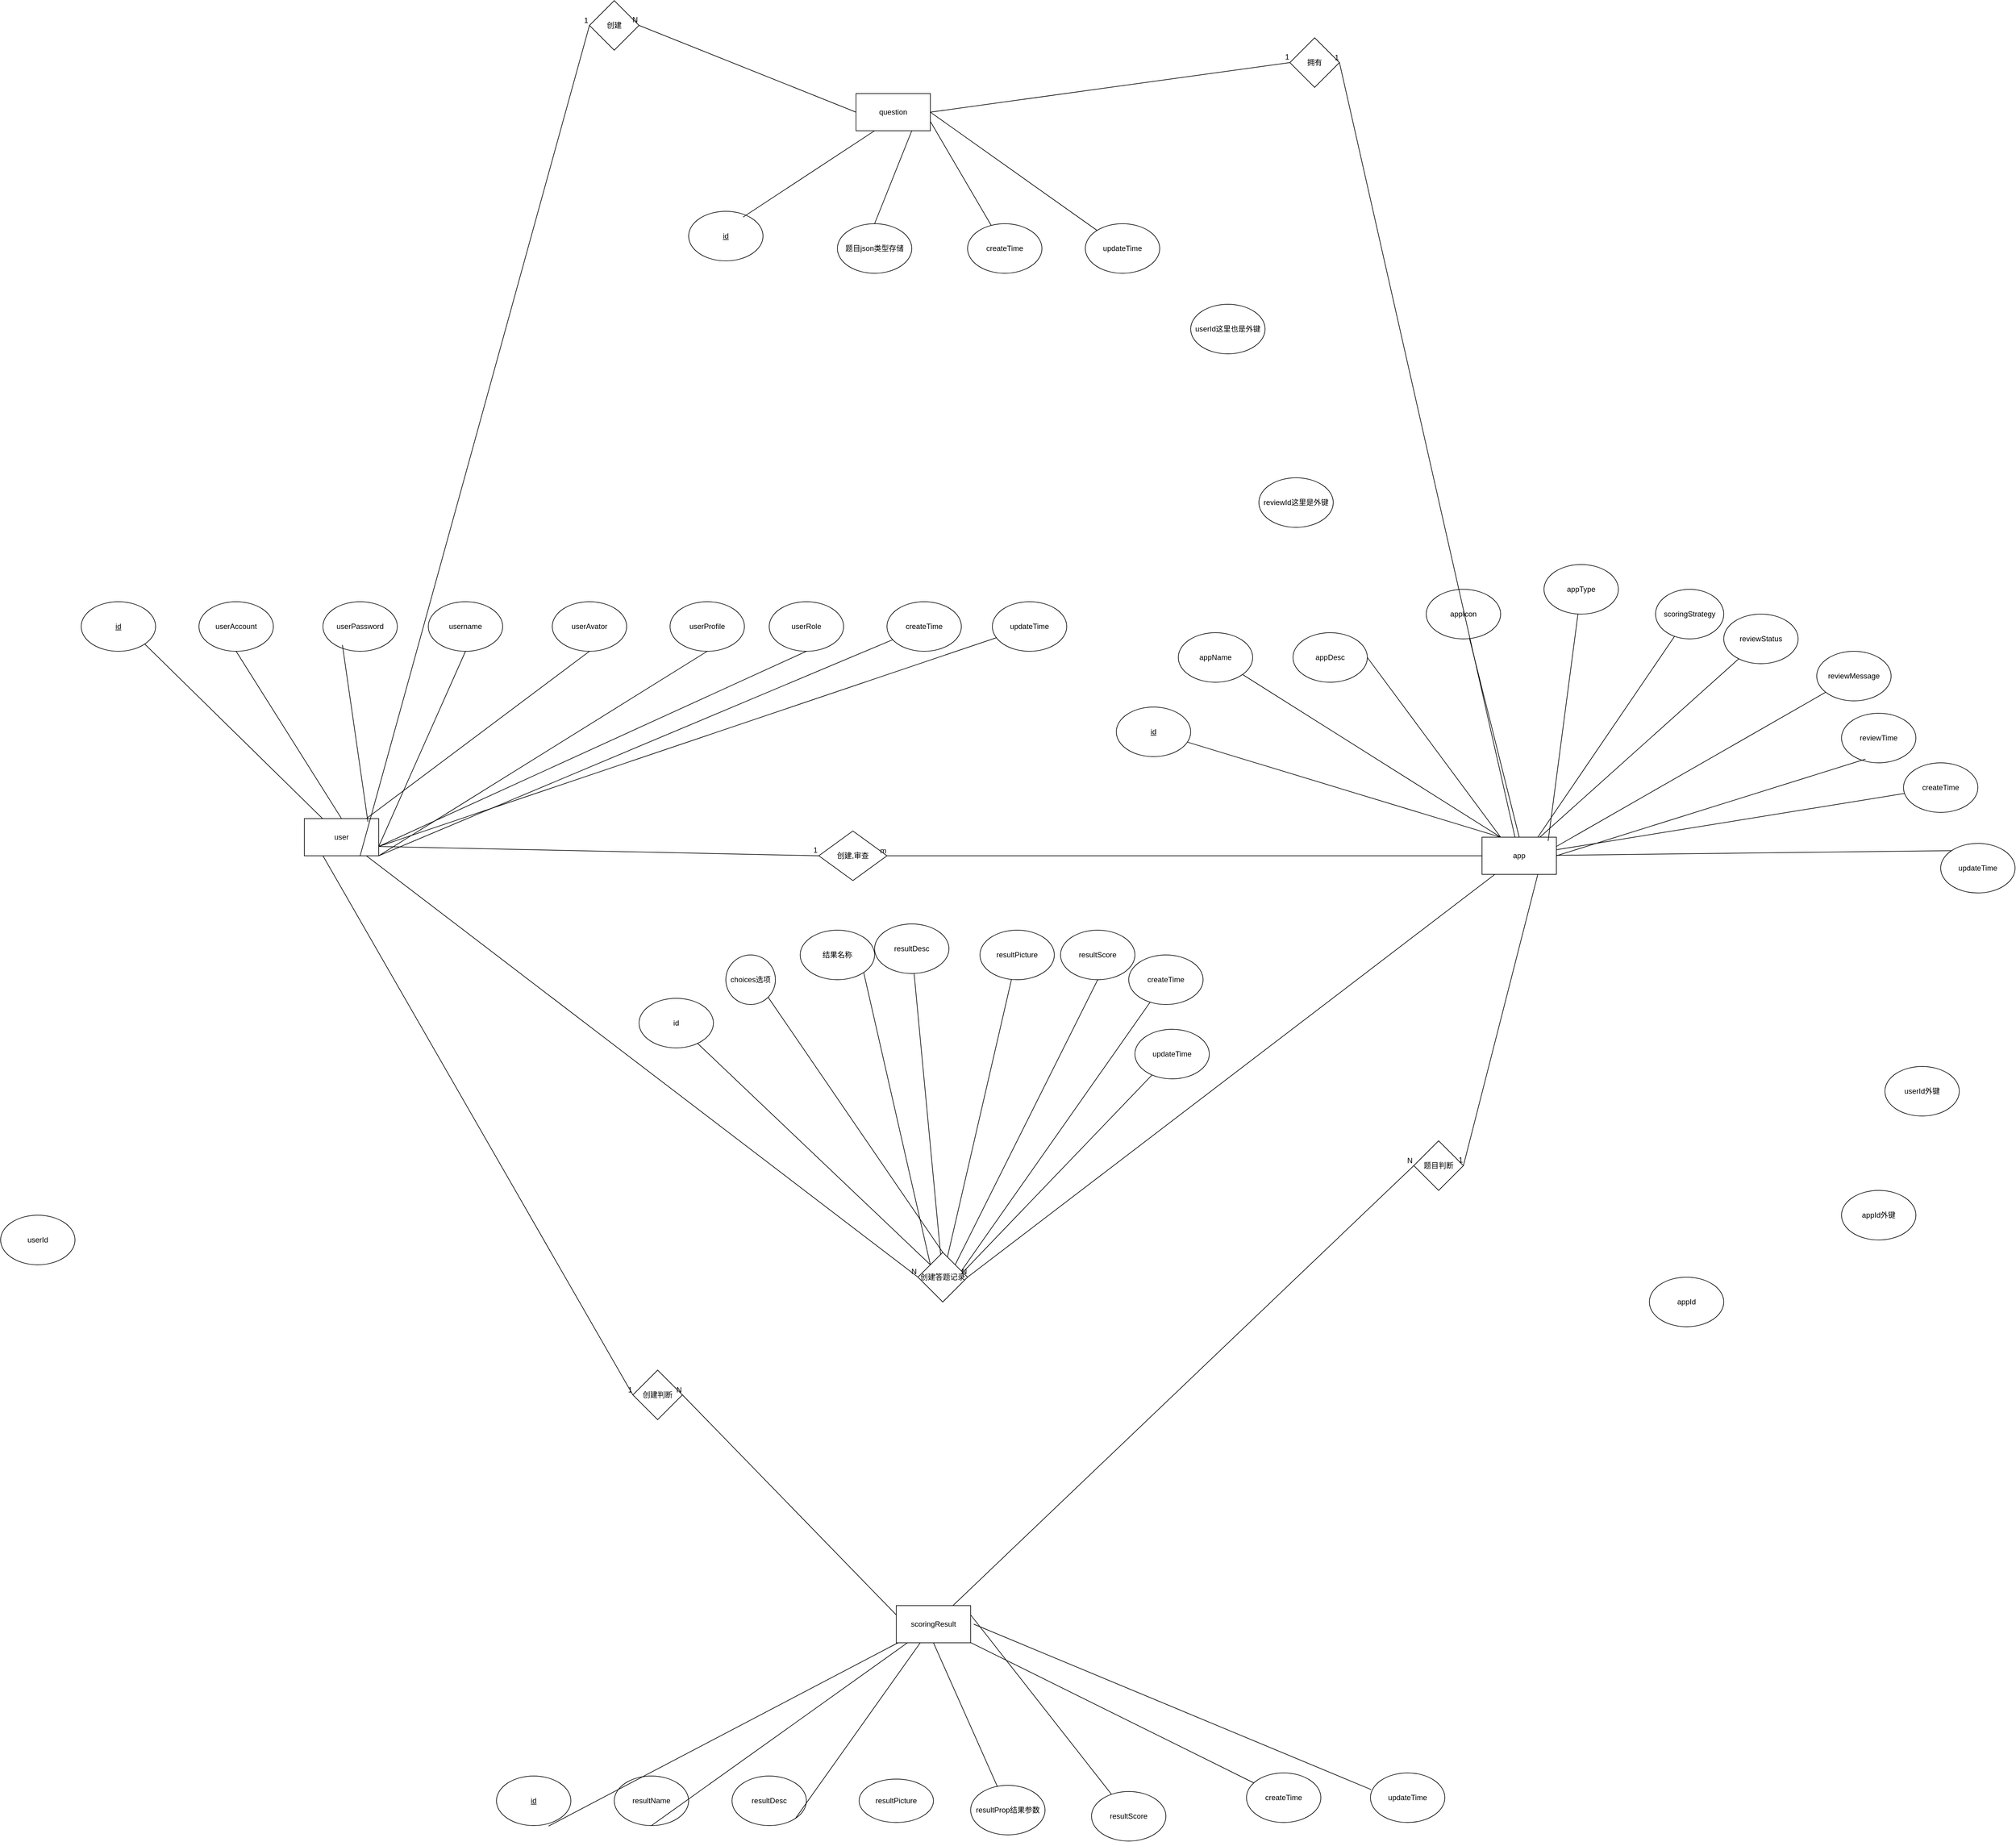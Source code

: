 <mxfile version="25.0.3">
  <diagram id="R2lEEEUBdFMjLlhIrx00" name="Page-1">
    <mxGraphModel dx="1892" dy="1322" grid="1" gridSize="10" guides="1" tooltips="1" connect="1" arrows="1" fold="1" page="1" pageScale="1" pageWidth="850" pageHeight="1100" math="0" shadow="0" extFonts="Permanent Marker^https://fonts.googleapis.com/css?family=Permanent+Marker">
      <root>
        <mxCell id="0" />
        <mxCell id="1" parent="0" />
        <mxCell id="K6a7c0_sba37CNrSZ4sq-1" value="app" style="rounded=0;whiteSpace=wrap;html=1;" vertex="1" parent="1">
          <mxGeometry x="2540" y="1420" width="120" height="60" as="geometry" />
        </mxCell>
        <mxCell id="K6a7c0_sba37CNrSZ4sq-2" value="id" style="ellipse;whiteSpace=wrap;html=1;fontStyle=4" vertex="1" parent="1">
          <mxGeometry x="1950" y="1210" width="120" height="80" as="geometry" />
        </mxCell>
        <mxCell id="K6a7c0_sba37CNrSZ4sq-3" value="appName" style="ellipse;whiteSpace=wrap;html=1;" vertex="1" parent="1">
          <mxGeometry x="2050" y="1090" width="120" height="80" as="geometry" />
        </mxCell>
        <mxCell id="K6a7c0_sba37CNrSZ4sq-4" value="appDesc" style="ellipse;whiteSpace=wrap;html=1;" vertex="1" parent="1">
          <mxGeometry x="2235" y="1090" width="120" height="80" as="geometry" />
        </mxCell>
        <mxCell id="K6a7c0_sba37CNrSZ4sq-5" value="appIcon" style="ellipse;whiteSpace=wrap;html=1;" vertex="1" parent="1">
          <mxGeometry x="2450" y="1020" width="120" height="80" as="geometry" />
        </mxCell>
        <mxCell id="K6a7c0_sba37CNrSZ4sq-7" value="appType" style="ellipse;whiteSpace=wrap;html=1;" vertex="1" parent="1">
          <mxGeometry x="2640" y="980" width="120" height="80" as="geometry" />
        </mxCell>
        <mxCell id="K6a7c0_sba37CNrSZ4sq-8" value="scoringStrategy" style="ellipse;whiteSpace=wrap;html=1;" vertex="1" parent="1">
          <mxGeometry x="2820" y="1020" width="110" height="80" as="geometry" />
        </mxCell>
        <mxCell id="K6a7c0_sba37CNrSZ4sq-9" value="reviewStatus" style="ellipse;whiteSpace=wrap;html=1;" vertex="1" parent="1">
          <mxGeometry x="2930" y="1060" width="120" height="80" as="geometry" />
        </mxCell>
        <mxCell id="K6a7c0_sba37CNrSZ4sq-10" value="reviewMessage" style="ellipse;whiteSpace=wrap;html=1;" vertex="1" parent="1">
          <mxGeometry x="3080" y="1120" width="120" height="80" as="geometry" />
        </mxCell>
        <mxCell id="K6a7c0_sba37CNrSZ4sq-13" value="reviewId这里是外键" style="ellipse;whiteSpace=wrap;html=1;" vertex="1" parent="1">
          <mxGeometry x="2180" y="840" width="120" height="80" as="geometry" />
        </mxCell>
        <mxCell id="K6a7c0_sba37CNrSZ4sq-14" value="reviewTime" style="ellipse;whiteSpace=wrap;html=1;" vertex="1" parent="1">
          <mxGeometry x="3120" y="1220" width="120" height="80" as="geometry" />
        </mxCell>
        <mxCell id="K6a7c0_sba37CNrSZ4sq-15" value="userId这里也是外键" style="ellipse;whiteSpace=wrap;html=1;" vertex="1" parent="1">
          <mxGeometry x="2070" y="560" width="120" height="80" as="geometry" />
        </mxCell>
        <mxCell id="K6a7c0_sba37CNrSZ4sq-16" value="createTime" style="ellipse;whiteSpace=wrap;html=1;" vertex="1" parent="1">
          <mxGeometry x="3220" y="1300" width="120" height="80" as="geometry" />
        </mxCell>
        <mxCell id="K6a7c0_sba37CNrSZ4sq-17" value="updateTime" style="ellipse;whiteSpace=wrap;html=1;" vertex="1" parent="1">
          <mxGeometry x="3280" y="1430" width="120" height="80" as="geometry" />
        </mxCell>
        <mxCell id="K6a7c0_sba37CNrSZ4sq-20" value="" style="endArrow=none;html=1;rounded=0;entryX=0.25;entryY=0;entryDx=0;entryDy=0;" edge="1" parent="1" source="K6a7c0_sba37CNrSZ4sq-2" target="K6a7c0_sba37CNrSZ4sq-1">
          <mxGeometry width="50" height="50" relative="1" as="geometry">
            <mxPoint x="2390" y="1120" as="sourcePoint" />
            <mxPoint x="2440" y="1070" as="targetPoint" />
          </mxGeometry>
        </mxCell>
        <mxCell id="K6a7c0_sba37CNrSZ4sq-22" value="" style="endArrow=none;html=1;rounded=0;entryX=0.25;entryY=0;entryDx=0;entryDy=0;" edge="1" parent="1" source="K6a7c0_sba37CNrSZ4sq-3" target="K6a7c0_sba37CNrSZ4sq-1">
          <mxGeometry width="50" height="50" relative="1" as="geometry">
            <mxPoint x="2390" y="1120" as="sourcePoint" />
            <mxPoint x="2440" y="1070" as="targetPoint" />
          </mxGeometry>
        </mxCell>
        <mxCell id="K6a7c0_sba37CNrSZ4sq-24" value="" style="endArrow=none;html=1;rounded=0;exitX=1;exitY=0.5;exitDx=0;exitDy=0;entryX=0.25;entryY=0;entryDx=0;entryDy=0;" edge="1" parent="1" source="K6a7c0_sba37CNrSZ4sq-4" target="K6a7c0_sba37CNrSZ4sq-1">
          <mxGeometry width="50" height="50" relative="1" as="geometry">
            <mxPoint x="2390" y="1120" as="sourcePoint" />
            <mxPoint x="2560" y="1380" as="targetPoint" />
          </mxGeometry>
        </mxCell>
        <mxCell id="K6a7c0_sba37CNrSZ4sq-25" value="" style="endArrow=none;html=1;rounded=0;entryX=0.5;entryY=0;entryDx=0;entryDy=0;" edge="1" parent="1" source="K6a7c0_sba37CNrSZ4sq-5" target="K6a7c0_sba37CNrSZ4sq-1">
          <mxGeometry width="50" height="50" relative="1" as="geometry">
            <mxPoint x="3260" y="1390" as="sourcePoint" />
            <mxPoint x="3310" y="1340" as="targetPoint" />
          </mxGeometry>
        </mxCell>
        <mxCell id="K6a7c0_sba37CNrSZ4sq-26" value="" style="endArrow=none;html=1;rounded=0;entryX=0.889;entryY=0.1;entryDx=0;entryDy=0;entryPerimeter=0;" edge="1" parent="1" source="K6a7c0_sba37CNrSZ4sq-7" target="K6a7c0_sba37CNrSZ4sq-1">
          <mxGeometry width="50" height="50" relative="1" as="geometry">
            <mxPoint x="3260" y="1390" as="sourcePoint" />
            <mxPoint x="3310" y="1340" as="targetPoint" />
          </mxGeometry>
        </mxCell>
        <mxCell id="K6a7c0_sba37CNrSZ4sq-27" value="" style="endArrow=none;html=1;rounded=0;entryX=0.75;entryY=0;entryDx=0;entryDy=0;" edge="1" parent="1" source="K6a7c0_sba37CNrSZ4sq-8" target="K6a7c0_sba37CNrSZ4sq-1">
          <mxGeometry width="50" height="50" relative="1" as="geometry">
            <mxPoint x="3260" y="1390" as="sourcePoint" />
            <mxPoint x="3310" y="1340" as="targetPoint" />
          </mxGeometry>
        </mxCell>
        <mxCell id="K6a7c0_sba37CNrSZ4sq-28" value="" style="endArrow=none;html=1;rounded=0;" edge="1" parent="1" source="K6a7c0_sba37CNrSZ4sq-9" target="K6a7c0_sba37CNrSZ4sq-1">
          <mxGeometry width="50" height="50" relative="1" as="geometry">
            <mxPoint x="3260" y="1390" as="sourcePoint" />
            <mxPoint x="3310" y="1340" as="targetPoint" />
          </mxGeometry>
        </mxCell>
        <mxCell id="K6a7c0_sba37CNrSZ4sq-29" value="" style="endArrow=none;html=1;rounded=0;entryX=1;entryY=0.25;entryDx=0;entryDy=0;" edge="1" parent="1" source="K6a7c0_sba37CNrSZ4sq-10" target="K6a7c0_sba37CNrSZ4sq-1">
          <mxGeometry width="50" height="50" relative="1" as="geometry">
            <mxPoint x="3260" y="1390" as="sourcePoint" />
            <mxPoint x="3310" y="1340" as="targetPoint" />
          </mxGeometry>
        </mxCell>
        <mxCell id="K6a7c0_sba37CNrSZ4sq-30" value="" style="endArrow=none;html=1;rounded=0;exitX=0.322;exitY=0.925;exitDx=0;exitDy=0;exitPerimeter=0;entryX=1;entryY=0.5;entryDx=0;entryDy=0;" edge="1" parent="1" source="K6a7c0_sba37CNrSZ4sq-14" target="K6a7c0_sba37CNrSZ4sq-1">
          <mxGeometry width="50" height="50" relative="1" as="geometry">
            <mxPoint x="3260" y="1390" as="sourcePoint" />
            <mxPoint x="3310" y="1340" as="targetPoint" />
          </mxGeometry>
        </mxCell>
        <mxCell id="K6a7c0_sba37CNrSZ4sq-31" value="" style="endArrow=none;html=1;rounded=0;" edge="1" parent="1" source="K6a7c0_sba37CNrSZ4sq-16" target="K6a7c0_sba37CNrSZ4sq-1">
          <mxGeometry width="50" height="50" relative="1" as="geometry">
            <mxPoint x="3260" y="1390" as="sourcePoint" />
            <mxPoint x="3310" y="1340" as="targetPoint" />
          </mxGeometry>
        </mxCell>
        <mxCell id="K6a7c0_sba37CNrSZ4sq-32" value="" style="endArrow=none;html=1;rounded=0;exitX=0;exitY=0;exitDx=0;exitDy=0;" edge="1" parent="1" source="K6a7c0_sba37CNrSZ4sq-17" target="K6a7c0_sba37CNrSZ4sq-1">
          <mxGeometry width="50" height="50" relative="1" as="geometry">
            <mxPoint x="3260" y="1390" as="sourcePoint" />
            <mxPoint x="3310" y="1340" as="targetPoint" />
          </mxGeometry>
        </mxCell>
        <mxCell id="K6a7c0_sba37CNrSZ4sq-33" value="user" style="rounded=0;whiteSpace=wrap;html=1;" vertex="1" parent="1">
          <mxGeometry x="640" y="1390" width="120" height="60" as="geometry" />
        </mxCell>
        <mxCell id="K6a7c0_sba37CNrSZ4sq-34" value="id" style="ellipse;whiteSpace=wrap;html=1;fontStyle=4" vertex="1" parent="1">
          <mxGeometry x="280" y="1040" width="120" height="80" as="geometry" />
        </mxCell>
        <mxCell id="K6a7c0_sba37CNrSZ4sq-35" value="userAccount" style="ellipse;whiteSpace=wrap;html=1;" vertex="1" parent="1">
          <mxGeometry x="470" y="1040" width="120" height="80" as="geometry" />
        </mxCell>
        <mxCell id="K6a7c0_sba37CNrSZ4sq-36" value="userPassword" style="ellipse;whiteSpace=wrap;html=1;" vertex="1" parent="1">
          <mxGeometry x="670" y="1040" width="120" height="80" as="geometry" />
        </mxCell>
        <mxCell id="K6a7c0_sba37CNrSZ4sq-37" value="username" style="ellipse;whiteSpace=wrap;html=1;" vertex="1" parent="1">
          <mxGeometry x="840" y="1040" width="120" height="80" as="geometry" />
        </mxCell>
        <mxCell id="K6a7c0_sba37CNrSZ4sq-40" value="userAvator" style="ellipse;whiteSpace=wrap;html=1;" vertex="1" parent="1">
          <mxGeometry x="1040" y="1040" width="120" height="80" as="geometry" />
        </mxCell>
        <mxCell id="K6a7c0_sba37CNrSZ4sq-41" value="userProfile" style="ellipse;whiteSpace=wrap;html=1;" vertex="1" parent="1">
          <mxGeometry x="1230" y="1040" width="120" height="80" as="geometry" />
        </mxCell>
        <mxCell id="K6a7c0_sba37CNrSZ4sq-42" value="userRole" style="ellipse;whiteSpace=wrap;html=1;" vertex="1" parent="1">
          <mxGeometry x="1390" y="1040" width="120" height="80" as="geometry" />
        </mxCell>
        <mxCell id="K6a7c0_sba37CNrSZ4sq-43" value="createTime" style="ellipse;whiteSpace=wrap;html=1;" vertex="1" parent="1">
          <mxGeometry x="1580" y="1040" width="120" height="80" as="geometry" />
        </mxCell>
        <mxCell id="K6a7c0_sba37CNrSZ4sq-44" value="updateTime" style="ellipse;whiteSpace=wrap;html=1;" vertex="1" parent="1">
          <mxGeometry x="1750" y="1040" width="120" height="80" as="geometry" />
        </mxCell>
        <mxCell id="K6a7c0_sba37CNrSZ4sq-45" value="" style="endArrow=none;html=1;rounded=0;exitX=1;exitY=1;exitDx=0;exitDy=0;" edge="1" parent="1" source="K6a7c0_sba37CNrSZ4sq-34" target="K6a7c0_sba37CNrSZ4sq-33">
          <mxGeometry width="50" height="50" relative="1" as="geometry">
            <mxPoint x="660" y="950" as="sourcePoint" />
            <mxPoint x="710" y="900" as="targetPoint" />
          </mxGeometry>
        </mxCell>
        <mxCell id="K6a7c0_sba37CNrSZ4sq-46" value="" style="endArrow=none;html=1;rounded=0;exitX=0.5;exitY=1;exitDx=0;exitDy=0;entryX=0.5;entryY=0;entryDx=0;entryDy=0;" edge="1" parent="1" source="K6a7c0_sba37CNrSZ4sq-35" target="K6a7c0_sba37CNrSZ4sq-33">
          <mxGeometry width="50" height="50" relative="1" as="geometry">
            <mxPoint x="660" y="950" as="sourcePoint" />
            <mxPoint x="710" y="900" as="targetPoint" />
          </mxGeometry>
        </mxCell>
        <mxCell id="K6a7c0_sba37CNrSZ4sq-47" value="" style="endArrow=none;html=1;rounded=0;entryX=0.262;entryY=0.872;entryDx=0;entryDy=0;entryPerimeter=0;exitX=0.855;exitY=0.089;exitDx=0;exitDy=0;exitPerimeter=0;" edge="1" parent="1" source="K6a7c0_sba37CNrSZ4sq-33" target="K6a7c0_sba37CNrSZ4sq-36">
          <mxGeometry width="50" height="50" relative="1" as="geometry">
            <mxPoint x="550" y="1100" as="sourcePoint" />
            <mxPoint x="600" y="1050" as="targetPoint" />
          </mxGeometry>
        </mxCell>
        <mxCell id="K6a7c0_sba37CNrSZ4sq-48" value="" style="endArrow=none;html=1;rounded=0;exitX=1;exitY=0.75;exitDx=0;exitDy=0;entryX=0.5;entryY=1;entryDx=0;entryDy=0;" edge="1" parent="1" source="K6a7c0_sba37CNrSZ4sq-33" target="K6a7c0_sba37CNrSZ4sq-37">
          <mxGeometry width="50" height="50" relative="1" as="geometry">
            <mxPoint x="860" y="1140" as="sourcePoint" />
            <mxPoint x="910" y="1090" as="targetPoint" />
          </mxGeometry>
        </mxCell>
        <mxCell id="K6a7c0_sba37CNrSZ4sq-49" value="" style="endArrow=none;html=1;rounded=0;entryX=0.5;entryY=1;entryDx=0;entryDy=0;" edge="1" parent="1" source="K6a7c0_sba37CNrSZ4sq-33" target="K6a7c0_sba37CNrSZ4sq-40">
          <mxGeometry width="50" height="50" relative="1" as="geometry">
            <mxPoint x="580" y="1270" as="sourcePoint" />
            <mxPoint x="850" y="1260" as="targetPoint" />
          </mxGeometry>
        </mxCell>
        <mxCell id="K6a7c0_sba37CNrSZ4sq-50" value="" style="endArrow=none;html=1;rounded=0;entryX=0.5;entryY=1;entryDx=0;entryDy=0;exitX=1;exitY=1;exitDx=0;exitDy=0;" edge="1" parent="1" source="K6a7c0_sba37CNrSZ4sq-33" target="K6a7c0_sba37CNrSZ4sq-41">
          <mxGeometry width="50" height="50" relative="1" as="geometry">
            <mxPoint x="960" y="1270" as="sourcePoint" />
            <mxPoint x="1010" y="1220" as="targetPoint" />
          </mxGeometry>
        </mxCell>
        <mxCell id="K6a7c0_sba37CNrSZ4sq-51" value="" style="endArrow=none;html=1;rounded=0;entryX=0.5;entryY=1;entryDx=0;entryDy=0;exitX=1;exitY=0.75;exitDx=0;exitDy=0;" edge="1" parent="1" source="K6a7c0_sba37CNrSZ4sq-33" target="K6a7c0_sba37CNrSZ4sq-42">
          <mxGeometry width="50" height="50" relative="1" as="geometry">
            <mxPoint x="1300" y="1290" as="sourcePoint" />
            <mxPoint x="1350" y="1240" as="targetPoint" />
          </mxGeometry>
        </mxCell>
        <mxCell id="K6a7c0_sba37CNrSZ4sq-52" value="" style="endArrow=none;html=1;rounded=0;exitX=1;exitY=1;exitDx=0;exitDy=0;" edge="1" parent="1" source="K6a7c0_sba37CNrSZ4sq-33" target="K6a7c0_sba37CNrSZ4sq-43">
          <mxGeometry width="50" height="50" relative="1" as="geometry">
            <mxPoint x="1300" y="1390" as="sourcePoint" />
            <mxPoint x="1350" y="1340" as="targetPoint" />
          </mxGeometry>
        </mxCell>
        <mxCell id="K6a7c0_sba37CNrSZ4sq-53" value="" style="endArrow=none;html=1;rounded=0;exitX=1;exitY=0.75;exitDx=0;exitDy=0;" edge="1" parent="1" source="K6a7c0_sba37CNrSZ4sq-33" target="K6a7c0_sba37CNrSZ4sq-44">
          <mxGeometry width="50" height="50" relative="1" as="geometry">
            <mxPoint x="1510" y="1330" as="sourcePoint" />
            <mxPoint x="1560" y="1280" as="targetPoint" />
          </mxGeometry>
        </mxCell>
        <mxCell id="K6a7c0_sba37CNrSZ4sq-54" value="创建,审查" style="rhombus;whiteSpace=wrap;html=1;" vertex="1" parent="1">
          <mxGeometry x="1470" y="1410" width="110" height="80" as="geometry" />
        </mxCell>
        <mxCell id="K6a7c0_sba37CNrSZ4sq-64" value="" style="endArrow=none;html=1;rounded=0;exitX=1;exitY=0.75;exitDx=0;exitDy=0;entryX=0;entryY=0.5;entryDx=0;entryDy=0;" edge="1" parent="1" source="K6a7c0_sba37CNrSZ4sq-33" target="K6a7c0_sba37CNrSZ4sq-54">
          <mxGeometry relative="1" as="geometry">
            <mxPoint x="860" y="1440" as="sourcePoint" />
            <mxPoint x="1020" y="1440" as="targetPoint" />
          </mxGeometry>
        </mxCell>
        <mxCell id="K6a7c0_sba37CNrSZ4sq-65" value="1" style="resizable=0;html=1;whiteSpace=wrap;align=right;verticalAlign=bottom;" connectable="0" vertex="1" parent="K6a7c0_sba37CNrSZ4sq-64">
          <mxGeometry x="1" relative="1" as="geometry" />
        </mxCell>
        <mxCell id="K6a7c0_sba37CNrSZ4sq-66" value="" style="endArrow=none;html=1;rounded=0;entryX=1;entryY=0.5;entryDx=0;entryDy=0;exitX=0;exitY=0.5;exitDx=0;exitDy=0;" edge="1" parent="1" source="K6a7c0_sba37CNrSZ4sq-1" target="K6a7c0_sba37CNrSZ4sq-54">
          <mxGeometry relative="1" as="geometry">
            <mxPoint x="1930" y="1420" as="sourcePoint" />
            <mxPoint x="2090" y="1420" as="targetPoint" />
          </mxGeometry>
        </mxCell>
        <mxCell id="K6a7c0_sba37CNrSZ4sq-67" value="m" style="resizable=0;html=1;whiteSpace=wrap;align=right;verticalAlign=bottom;" connectable="0" vertex="1" parent="K6a7c0_sba37CNrSZ4sq-66">
          <mxGeometry x="1" relative="1" as="geometry" />
        </mxCell>
        <mxCell id="K6a7c0_sba37CNrSZ4sq-68" value="question" style="rounded=0;whiteSpace=wrap;html=1;" vertex="1" parent="1">
          <mxGeometry x="1530" y="220" width="120" height="60" as="geometry" />
        </mxCell>
        <mxCell id="K6a7c0_sba37CNrSZ4sq-69" value="id" style="ellipse;whiteSpace=wrap;html=1;fontStyle=4" vertex="1" parent="1">
          <mxGeometry x="1260" y="410" width="120" height="80" as="geometry" />
        </mxCell>
        <mxCell id="K6a7c0_sba37CNrSZ4sq-70" value="题目json类型存储" style="ellipse;whiteSpace=wrap;html=1;" vertex="1" parent="1">
          <mxGeometry x="1500" y="430" width="120" height="80" as="geometry" />
        </mxCell>
        <mxCell id="K6a7c0_sba37CNrSZ4sq-71" value="appId外键" style="ellipse;whiteSpace=wrap;html=1;" vertex="1" parent="1">
          <mxGeometry x="3120" y="1990" width="120" height="80" as="geometry" />
        </mxCell>
        <mxCell id="K6a7c0_sba37CNrSZ4sq-72" value="userId外键" style="ellipse;whiteSpace=wrap;html=1;" vertex="1" parent="1">
          <mxGeometry x="3190" y="1790" width="120" height="80" as="geometry" />
        </mxCell>
        <mxCell id="K6a7c0_sba37CNrSZ4sq-73" value="createTime" style="ellipse;whiteSpace=wrap;html=1;" vertex="1" parent="1">
          <mxGeometry x="1710" y="430" width="120" height="80" as="geometry" />
        </mxCell>
        <mxCell id="K6a7c0_sba37CNrSZ4sq-74" value="updateTime" style="ellipse;whiteSpace=wrap;html=1;" vertex="1" parent="1">
          <mxGeometry x="1900" y="430" width="120" height="80" as="geometry" />
        </mxCell>
        <mxCell id="K6a7c0_sba37CNrSZ4sq-75" value="" style="endArrow=none;html=1;rounded=0;exitX=0.732;exitY=0.117;exitDx=0;exitDy=0;exitPerimeter=0;entryX=0.25;entryY=1;entryDx=0;entryDy=0;" edge="1" parent="1" source="K6a7c0_sba37CNrSZ4sq-69" target="K6a7c0_sba37CNrSZ4sq-68">
          <mxGeometry width="50" height="50" relative="1" as="geometry">
            <mxPoint x="1530" y="360" as="sourcePoint" />
            <mxPoint x="1580" y="310" as="targetPoint" />
          </mxGeometry>
        </mxCell>
        <mxCell id="K6a7c0_sba37CNrSZ4sq-76" value="" style="endArrow=none;html=1;rounded=0;entryX=0.75;entryY=1;entryDx=0;entryDy=0;exitX=0.5;exitY=0;exitDx=0;exitDy=0;" edge="1" parent="1" source="K6a7c0_sba37CNrSZ4sq-70" target="K6a7c0_sba37CNrSZ4sq-68">
          <mxGeometry width="50" height="50" relative="1" as="geometry">
            <mxPoint x="1570" y="410" as="sourcePoint" />
            <mxPoint x="1620" y="360" as="targetPoint" />
          </mxGeometry>
        </mxCell>
        <mxCell id="K6a7c0_sba37CNrSZ4sq-78" value="" style="endArrow=none;html=1;rounded=0;entryX=1;entryY=0.75;entryDx=0;entryDy=0;" edge="1" parent="1" source="K6a7c0_sba37CNrSZ4sq-73" target="K6a7c0_sba37CNrSZ4sq-68">
          <mxGeometry width="50" height="50" relative="1" as="geometry">
            <mxPoint x="1650" y="390" as="sourcePoint" />
            <mxPoint x="1700" y="340" as="targetPoint" />
          </mxGeometry>
        </mxCell>
        <mxCell id="K6a7c0_sba37CNrSZ4sq-80" value="" style="endArrow=none;html=1;rounded=0;entryX=1;entryY=0.5;entryDx=0;entryDy=0;" edge="1" parent="1" source="K6a7c0_sba37CNrSZ4sq-74" target="K6a7c0_sba37CNrSZ4sq-68">
          <mxGeometry width="50" height="50" relative="1" as="geometry">
            <mxPoint x="1790" y="320" as="sourcePoint" />
            <mxPoint x="1840" y="270" as="targetPoint" />
          </mxGeometry>
        </mxCell>
        <mxCell id="K6a7c0_sba37CNrSZ4sq-83" value="" style="endArrow=none;html=1;rounded=0;exitX=0.75;exitY=1;exitDx=0;exitDy=0;entryX=0;entryY=0.5;entryDx=0;entryDy=0;" edge="1" parent="1" source="K6a7c0_sba37CNrSZ4sq-33" target="K6a7c0_sba37CNrSZ4sq-85">
          <mxGeometry relative="1" as="geometry">
            <mxPoint x="1110" y="1720" as="sourcePoint" />
            <mxPoint x="1140" y="1690" as="targetPoint" />
          </mxGeometry>
        </mxCell>
        <mxCell id="K6a7c0_sba37CNrSZ4sq-84" value="1" style="resizable=0;html=1;whiteSpace=wrap;align=right;verticalAlign=bottom;" connectable="0" vertex="1" parent="K6a7c0_sba37CNrSZ4sq-83">
          <mxGeometry x="1" relative="1" as="geometry" />
        </mxCell>
        <mxCell id="K6a7c0_sba37CNrSZ4sq-85" value="创建" style="rhombus;whiteSpace=wrap;html=1;" vertex="1" parent="1">
          <mxGeometry x="1100" y="70" width="80" height="80" as="geometry" />
        </mxCell>
        <mxCell id="K6a7c0_sba37CNrSZ4sq-88" value="" style="endArrow=none;html=1;rounded=0;entryX=1;entryY=0.5;entryDx=0;entryDy=0;exitX=0;exitY=0.5;exitDx=0;exitDy=0;" edge="1" parent="1" source="K6a7c0_sba37CNrSZ4sq-68" target="K6a7c0_sba37CNrSZ4sq-85">
          <mxGeometry relative="1" as="geometry">
            <mxPoint x="1390" y="160" as="sourcePoint" />
            <mxPoint x="1550" y="160" as="targetPoint" />
          </mxGeometry>
        </mxCell>
        <mxCell id="K6a7c0_sba37CNrSZ4sq-89" value="N" style="resizable=0;html=1;whiteSpace=wrap;align=right;verticalAlign=bottom;" connectable="0" vertex="1" parent="K6a7c0_sba37CNrSZ4sq-88">
          <mxGeometry x="1" relative="1" as="geometry" />
        </mxCell>
        <mxCell id="K6a7c0_sba37CNrSZ4sq-90" value="拥有" style="rhombus;whiteSpace=wrap;html=1;" vertex="1" parent="1">
          <mxGeometry x="2230" y="130" width="80" height="80" as="geometry" />
        </mxCell>
        <mxCell id="K6a7c0_sba37CNrSZ4sq-92" value="" style="endArrow=none;html=1;rounded=0;entryX=1;entryY=0.5;entryDx=0;entryDy=0;" edge="1" parent="1" source="K6a7c0_sba37CNrSZ4sq-1" target="K6a7c0_sba37CNrSZ4sq-90">
          <mxGeometry relative="1" as="geometry">
            <mxPoint x="2400" y="1580" as="sourcePoint" />
            <mxPoint x="2560" y="1580" as="targetPoint" />
          </mxGeometry>
        </mxCell>
        <mxCell id="K6a7c0_sba37CNrSZ4sq-93" value="1" style="resizable=0;html=1;whiteSpace=wrap;align=right;verticalAlign=bottom;" connectable="0" vertex="1" parent="K6a7c0_sba37CNrSZ4sq-92">
          <mxGeometry x="1" relative="1" as="geometry" />
        </mxCell>
        <mxCell id="K6a7c0_sba37CNrSZ4sq-94" value="" style="endArrow=none;html=1;rounded=0;exitX=1;exitY=0.5;exitDx=0;exitDy=0;entryX=0;entryY=0.5;entryDx=0;entryDy=0;" edge="1" parent="1" source="K6a7c0_sba37CNrSZ4sq-68" target="K6a7c0_sba37CNrSZ4sq-90">
          <mxGeometry relative="1" as="geometry">
            <mxPoint x="1910" y="260" as="sourcePoint" />
            <mxPoint x="2070" y="260" as="targetPoint" />
          </mxGeometry>
        </mxCell>
        <mxCell id="K6a7c0_sba37CNrSZ4sq-95" value="1" style="resizable=0;html=1;whiteSpace=wrap;align=right;verticalAlign=bottom;" connectable="0" vertex="1" parent="K6a7c0_sba37CNrSZ4sq-94">
          <mxGeometry x="1" relative="1" as="geometry" />
        </mxCell>
        <mxCell id="K6a7c0_sba37CNrSZ4sq-97" value="scoringResult" style="rounded=0;whiteSpace=wrap;html=1;" vertex="1" parent="1">
          <mxGeometry x="1595" y="2660" width="120" height="60" as="geometry" />
        </mxCell>
        <mxCell id="K6a7c0_sba37CNrSZ4sq-98" value="id" style="ellipse;whiteSpace=wrap;html=1;fontStyle=4" vertex="1" parent="1">
          <mxGeometry x="950" y="2935" width="120" height="80" as="geometry" />
        </mxCell>
        <mxCell id="K6a7c0_sba37CNrSZ4sq-99" value="resultName" style="ellipse;whiteSpace=wrap;html=1;" vertex="1" parent="1">
          <mxGeometry x="1140" y="2935" width="120" height="80" as="geometry" />
        </mxCell>
        <mxCell id="K6a7c0_sba37CNrSZ4sq-100" value="resultDesc" style="ellipse;whiteSpace=wrap;html=1;" vertex="1" parent="1">
          <mxGeometry x="1330" y="2935" width="120" height="80" as="geometry" />
        </mxCell>
        <mxCell id="K6a7c0_sba37CNrSZ4sq-101" value="resultPicture" style="ellipse;whiteSpace=wrap;html=1;" vertex="1" parent="1">
          <mxGeometry x="1535" y="2940" width="120" height="70" as="geometry" />
        </mxCell>
        <mxCell id="K6a7c0_sba37CNrSZ4sq-102" value="resultProp结果参数" style="ellipse;whiteSpace=wrap;html=1;" vertex="1" parent="1">
          <mxGeometry x="1715" y="2950" width="120" height="80" as="geometry" />
        </mxCell>
        <mxCell id="K6a7c0_sba37CNrSZ4sq-103" value="resultScore" style="ellipse;whiteSpace=wrap;html=1;" vertex="1" parent="1">
          <mxGeometry x="1910" y="2960" width="120" height="80" as="geometry" />
        </mxCell>
        <mxCell id="K6a7c0_sba37CNrSZ4sq-104" value="appId" style="ellipse;whiteSpace=wrap;html=1;" vertex="1" parent="1">
          <mxGeometry x="2810" y="2130" width="120" height="80" as="geometry" />
        </mxCell>
        <mxCell id="K6a7c0_sba37CNrSZ4sq-105" value="userId" style="ellipse;whiteSpace=wrap;html=1;" vertex="1" parent="1">
          <mxGeometry x="150" y="2030" width="120" height="80" as="geometry" />
        </mxCell>
        <mxCell id="K6a7c0_sba37CNrSZ4sq-106" value="createTime" style="ellipse;whiteSpace=wrap;html=1;" vertex="1" parent="1">
          <mxGeometry x="2160" y="2930" width="120" height="80" as="geometry" />
        </mxCell>
        <mxCell id="K6a7c0_sba37CNrSZ4sq-107" value="updateTime" style="ellipse;whiteSpace=wrap;html=1;" vertex="1" parent="1">
          <mxGeometry x="2360" y="2930" width="120" height="80" as="geometry" />
        </mxCell>
        <mxCell id="K6a7c0_sba37CNrSZ4sq-108" value="" style="endArrow=none;html=1;rounded=0;exitX=0.701;exitY=1.01;exitDx=0;exitDy=0;exitPerimeter=0;" edge="1" parent="1" source="K6a7c0_sba37CNrSZ4sq-98" target="K6a7c0_sba37CNrSZ4sq-97">
          <mxGeometry width="50" height="50" relative="1" as="geometry">
            <mxPoint x="1350" y="2560" as="sourcePoint" />
            <mxPoint x="1400" y="2510" as="targetPoint" />
          </mxGeometry>
        </mxCell>
        <mxCell id="K6a7c0_sba37CNrSZ4sq-109" value="" style="endArrow=none;html=1;rounded=0;exitX=0.5;exitY=1;exitDx=0;exitDy=0;" edge="1" parent="1" source="K6a7c0_sba37CNrSZ4sq-99" target="K6a7c0_sba37CNrSZ4sq-97">
          <mxGeometry width="50" height="50" relative="1" as="geometry">
            <mxPoint x="1570" y="2570" as="sourcePoint" />
            <mxPoint x="1620" y="2740" as="targetPoint" />
          </mxGeometry>
        </mxCell>
        <mxCell id="K6a7c0_sba37CNrSZ4sq-110" value="" style="endArrow=none;html=1;rounded=0;exitX=1;exitY=1;exitDx=0;exitDy=0;" edge="1" parent="1" source="K6a7c0_sba37CNrSZ4sq-100" target="K6a7c0_sba37CNrSZ4sq-97">
          <mxGeometry width="50" height="50" relative="1" as="geometry">
            <mxPoint x="1690" y="2600" as="sourcePoint" />
            <mxPoint x="1740" y="2550" as="targetPoint" />
          </mxGeometry>
        </mxCell>
        <mxCell id="K6a7c0_sba37CNrSZ4sq-112" value="" style="endArrow=none;html=1;rounded=0;exitX=0.5;exitY=1;exitDx=0;exitDy=0;" edge="1" parent="1" source="K6a7c0_sba37CNrSZ4sq-97" target="K6a7c0_sba37CNrSZ4sq-102">
          <mxGeometry width="50" height="50" relative="1" as="geometry">
            <mxPoint x="1830" y="2600" as="sourcePoint" />
            <mxPoint x="1880" y="2550" as="targetPoint" />
          </mxGeometry>
        </mxCell>
        <mxCell id="K6a7c0_sba37CNrSZ4sq-113" value="" style="endArrow=none;html=1;rounded=0;exitX=1;exitY=0.25;exitDx=0;exitDy=0;" edge="1" parent="1" source="K6a7c0_sba37CNrSZ4sq-97" target="K6a7c0_sba37CNrSZ4sq-103">
          <mxGeometry width="50" height="50" relative="1" as="geometry">
            <mxPoint x="1910" y="2600" as="sourcePoint" />
            <mxPoint x="1960" y="2550" as="targetPoint" />
          </mxGeometry>
        </mxCell>
        <mxCell id="K6a7c0_sba37CNrSZ4sq-114" value="" style="endArrow=none;html=1;rounded=0;" edge="1" parent="1" source="K6a7c0_sba37CNrSZ4sq-97" target="K6a7c0_sba37CNrSZ4sq-106">
          <mxGeometry width="50" height="50" relative="1" as="geometry">
            <mxPoint x="2130" y="2570" as="sourcePoint" />
            <mxPoint x="2180" y="2520" as="targetPoint" />
          </mxGeometry>
        </mxCell>
        <mxCell id="K6a7c0_sba37CNrSZ4sq-115" value="" style="endArrow=none;html=1;rounded=0;entryX=0.01;entryY=0.337;entryDx=0;entryDy=0;entryPerimeter=0;" edge="1" parent="1" target="K6a7c0_sba37CNrSZ4sq-107">
          <mxGeometry width="50" height="50" relative="1" as="geometry">
            <mxPoint x="1720" y="2690" as="sourcePoint" />
            <mxPoint x="2270" y="2570" as="targetPoint" />
          </mxGeometry>
        </mxCell>
        <mxCell id="K6a7c0_sba37CNrSZ4sq-116" value="题目判断" style="rhombus;whiteSpace=wrap;html=1;" vertex="1" parent="1">
          <mxGeometry x="2430" y="1910" width="80" height="80" as="geometry" />
        </mxCell>
        <mxCell id="K6a7c0_sba37CNrSZ4sq-117" value="" style="endArrow=none;html=1;rounded=0;exitX=0.75;exitY=1;exitDx=0;exitDy=0;entryX=1;entryY=0.5;entryDx=0;entryDy=0;" edge="1" parent="1" source="K6a7c0_sba37CNrSZ4sq-1" target="K6a7c0_sba37CNrSZ4sq-116">
          <mxGeometry relative="1" as="geometry">
            <mxPoint x="2630" y="1680" as="sourcePoint" />
            <mxPoint x="2790" y="1680" as="targetPoint" />
          </mxGeometry>
        </mxCell>
        <mxCell id="K6a7c0_sba37CNrSZ4sq-118" value="1" style="resizable=0;html=1;whiteSpace=wrap;align=right;verticalAlign=bottom;" connectable="0" vertex="1" parent="K6a7c0_sba37CNrSZ4sq-117">
          <mxGeometry x="1" relative="1" as="geometry" />
        </mxCell>
        <mxCell id="K6a7c0_sba37CNrSZ4sq-119" value="" style="endArrow=none;html=1;rounded=0;entryX=0;entryY=0.5;entryDx=0;entryDy=0;" edge="1" parent="1" source="K6a7c0_sba37CNrSZ4sq-97" target="K6a7c0_sba37CNrSZ4sq-116">
          <mxGeometry relative="1" as="geometry">
            <mxPoint x="2230" y="2170" as="sourcePoint" />
            <mxPoint x="2390" y="2170" as="targetPoint" />
          </mxGeometry>
        </mxCell>
        <mxCell id="K6a7c0_sba37CNrSZ4sq-120" value="N" style="resizable=0;html=1;whiteSpace=wrap;align=right;verticalAlign=bottom;" connectable="0" vertex="1" parent="K6a7c0_sba37CNrSZ4sq-119">
          <mxGeometry x="1" relative="1" as="geometry" />
        </mxCell>
        <mxCell id="K6a7c0_sba37CNrSZ4sq-121" value="创建判断" style="rhombus;whiteSpace=wrap;html=1;" vertex="1" parent="1">
          <mxGeometry x="1170" y="2280" width="80" height="80" as="geometry" />
        </mxCell>
        <mxCell id="K6a7c0_sba37CNrSZ4sq-122" value="" style="endArrow=none;html=1;rounded=0;entryX=1;entryY=0.5;entryDx=0;entryDy=0;exitX=0;exitY=0.25;exitDx=0;exitDy=0;" edge="1" parent="1" source="K6a7c0_sba37CNrSZ4sq-97" target="K6a7c0_sba37CNrSZ4sq-121">
          <mxGeometry relative="1" as="geometry">
            <mxPoint x="2010" y="2490" as="sourcePoint" />
            <mxPoint x="1690" y="2370" as="targetPoint" />
          </mxGeometry>
        </mxCell>
        <mxCell id="K6a7c0_sba37CNrSZ4sq-123" value="N" style="resizable=0;html=1;whiteSpace=wrap;align=right;verticalAlign=bottom;" connectable="0" vertex="1" parent="K6a7c0_sba37CNrSZ4sq-122">
          <mxGeometry x="1" relative="1" as="geometry" />
        </mxCell>
        <mxCell id="K6a7c0_sba37CNrSZ4sq-129" value="" style="endArrow=none;html=1;rounded=0;exitX=0.25;exitY=1;exitDx=0;exitDy=0;entryX=0;entryY=0.5;entryDx=0;entryDy=0;" edge="1" parent="1" source="K6a7c0_sba37CNrSZ4sq-33" target="K6a7c0_sba37CNrSZ4sq-121">
          <mxGeometry relative="1" as="geometry">
            <mxPoint x="930" y="2200" as="sourcePoint" />
            <mxPoint x="1090" y="2200" as="targetPoint" />
          </mxGeometry>
        </mxCell>
        <mxCell id="K6a7c0_sba37CNrSZ4sq-130" value="1" style="resizable=0;html=1;whiteSpace=wrap;align=right;verticalAlign=bottom;" connectable="0" vertex="1" parent="K6a7c0_sba37CNrSZ4sq-129">
          <mxGeometry x="1" relative="1" as="geometry" />
        </mxCell>
        <mxCell id="K6a7c0_sba37CNrSZ4sq-132" value="创建答题记录" style="rhombus;whiteSpace=wrap;html=1;" vertex="1" parent="1">
          <mxGeometry x="1630" y="2090" width="80" height="80" as="geometry" />
        </mxCell>
        <mxCell id="K6a7c0_sba37CNrSZ4sq-133" value="" style="endArrow=none;html=1;rounded=0;entryX=0;entryY=0.5;entryDx=0;entryDy=0;" edge="1" parent="1" target="K6a7c0_sba37CNrSZ4sq-132">
          <mxGeometry relative="1" as="geometry">
            <mxPoint x="740" y="1450" as="sourcePoint" />
            <mxPoint x="1240" y="1680" as="targetPoint" />
          </mxGeometry>
        </mxCell>
        <mxCell id="K6a7c0_sba37CNrSZ4sq-134" value="N" style="resizable=0;html=1;whiteSpace=wrap;align=right;verticalAlign=bottom;" connectable="0" vertex="1" parent="K6a7c0_sba37CNrSZ4sq-133">
          <mxGeometry x="1" relative="1" as="geometry" />
        </mxCell>
        <mxCell id="K6a7c0_sba37CNrSZ4sq-137" value="" style="endArrow=none;html=1;rounded=0;entryX=1;entryY=0.5;entryDx=0;entryDy=0;" edge="1" parent="1" source="K6a7c0_sba37CNrSZ4sq-1" target="K6a7c0_sba37CNrSZ4sq-132">
          <mxGeometry relative="1" as="geometry">
            <mxPoint x="2090" y="1650" as="sourcePoint" />
            <mxPoint x="2250" y="1650" as="targetPoint" />
          </mxGeometry>
        </mxCell>
        <mxCell id="K6a7c0_sba37CNrSZ4sq-138" value="N" style="resizable=0;html=1;whiteSpace=wrap;align=right;verticalAlign=bottom;" connectable="0" vertex="1" parent="K6a7c0_sba37CNrSZ4sq-137">
          <mxGeometry x="1" relative="1" as="geometry" />
        </mxCell>
        <mxCell id="K6a7c0_sba37CNrSZ4sq-141" value="id" style="ellipse;whiteSpace=wrap;html=1;" vertex="1" parent="1">
          <mxGeometry x="1180" y="1680" width="120" height="80" as="geometry" />
        </mxCell>
        <mxCell id="K6a7c0_sba37CNrSZ4sq-145" value="choices选项" style="ellipse;whiteSpace=wrap;html=1;" vertex="1" parent="1">
          <mxGeometry x="1320" y="1610" width="80" height="80" as="geometry" />
        </mxCell>
        <mxCell id="K6a7c0_sba37CNrSZ4sq-147" value="结果名称" style="ellipse;whiteSpace=wrap;html=1;" vertex="1" parent="1">
          <mxGeometry x="1440" y="1570" width="120" height="80" as="geometry" />
        </mxCell>
        <mxCell id="K6a7c0_sba37CNrSZ4sq-148" value="resultDesc" style="ellipse;whiteSpace=wrap;html=1;" vertex="1" parent="1">
          <mxGeometry x="1560" y="1560" width="120" height="80" as="geometry" />
        </mxCell>
        <mxCell id="K6a7c0_sba37CNrSZ4sq-149" value="resultPicture" style="ellipse;whiteSpace=wrap;html=1;" vertex="1" parent="1">
          <mxGeometry x="1730" y="1570" width="120" height="80" as="geometry" />
        </mxCell>
        <mxCell id="K6a7c0_sba37CNrSZ4sq-150" value="resultScore" style="ellipse;whiteSpace=wrap;html=1;" vertex="1" parent="1">
          <mxGeometry x="1860" y="1570" width="120" height="80" as="geometry" />
        </mxCell>
        <mxCell id="K6a7c0_sba37CNrSZ4sq-152" value="createTime" style="ellipse;whiteSpace=wrap;html=1;" vertex="1" parent="1">
          <mxGeometry x="1970" y="1610" width="120" height="80" as="geometry" />
        </mxCell>
        <mxCell id="K6a7c0_sba37CNrSZ4sq-153" value="updateTime" style="ellipse;whiteSpace=wrap;html=1;" vertex="1" parent="1">
          <mxGeometry x="1980" y="1730" width="120" height="80" as="geometry" />
        </mxCell>
        <mxCell id="K6a7c0_sba37CNrSZ4sq-154" value="" style="endArrow=none;html=1;rounded=0;entryX=0;entryY=0;entryDx=0;entryDy=0;" edge="1" parent="1" source="K6a7c0_sba37CNrSZ4sq-141" target="K6a7c0_sba37CNrSZ4sq-132">
          <mxGeometry width="50" height="50" relative="1" as="geometry">
            <mxPoint x="1480" y="1900" as="sourcePoint" />
            <mxPoint x="1530" y="1850" as="targetPoint" />
          </mxGeometry>
        </mxCell>
        <mxCell id="K6a7c0_sba37CNrSZ4sq-155" value="" style="endArrow=none;html=1;rounded=0;exitX=1;exitY=1;exitDx=0;exitDy=0;entryX=0.5;entryY=0;entryDx=0;entryDy=0;" edge="1" parent="1" source="K6a7c0_sba37CNrSZ4sq-145" target="K6a7c0_sba37CNrSZ4sq-132">
          <mxGeometry width="50" height="50" relative="1" as="geometry">
            <mxPoint x="1610" y="1880" as="sourcePoint" />
            <mxPoint x="1660" y="1830" as="targetPoint" />
          </mxGeometry>
        </mxCell>
        <mxCell id="K6a7c0_sba37CNrSZ4sq-156" value="" style="endArrow=none;html=1;rounded=0;exitX=1;exitY=1;exitDx=0;exitDy=0;entryX=0;entryY=0;entryDx=0;entryDy=0;" edge="1" parent="1" source="K6a7c0_sba37CNrSZ4sq-147" target="K6a7c0_sba37CNrSZ4sq-132">
          <mxGeometry width="50" height="50" relative="1" as="geometry">
            <mxPoint x="1620" y="1800" as="sourcePoint" />
            <mxPoint x="1670" y="1750" as="targetPoint" />
          </mxGeometry>
        </mxCell>
        <mxCell id="K6a7c0_sba37CNrSZ4sq-157" value="" style="endArrow=none;html=1;rounded=0;" edge="1" parent="1" source="K6a7c0_sba37CNrSZ4sq-148" target="K6a7c0_sba37CNrSZ4sq-132">
          <mxGeometry width="50" height="50" relative="1" as="geometry">
            <mxPoint x="1730" y="1820" as="sourcePoint" />
            <mxPoint x="1780" y="1770" as="targetPoint" />
          </mxGeometry>
        </mxCell>
        <mxCell id="K6a7c0_sba37CNrSZ4sq-158" value="" style="endArrow=none;html=1;rounded=0;" edge="1" parent="1" source="K6a7c0_sba37CNrSZ4sq-132" target="K6a7c0_sba37CNrSZ4sq-149">
          <mxGeometry width="50" height="50" relative="1" as="geometry">
            <mxPoint x="1740" y="1830" as="sourcePoint" />
            <mxPoint x="1790" y="1780" as="targetPoint" />
          </mxGeometry>
        </mxCell>
        <mxCell id="K6a7c0_sba37CNrSZ4sq-159" value="" style="endArrow=none;html=1;rounded=0;entryX=0.5;entryY=1;entryDx=0;entryDy=0;" edge="1" parent="1" target="K6a7c0_sba37CNrSZ4sq-150">
          <mxGeometry width="50" height="50" relative="1" as="geometry">
            <mxPoint x="1690" y="2110" as="sourcePoint" />
            <mxPoint x="1880" y="1800" as="targetPoint" />
          </mxGeometry>
        </mxCell>
        <mxCell id="K6a7c0_sba37CNrSZ4sq-160" value="" style="endArrow=none;html=1;rounded=0;" edge="1" parent="1" target="K6a7c0_sba37CNrSZ4sq-152">
          <mxGeometry width="50" height="50" relative="1" as="geometry">
            <mxPoint x="1700" y="2120" as="sourcePoint" />
            <mxPoint x="1940" y="1790" as="targetPoint" />
          </mxGeometry>
        </mxCell>
        <mxCell id="K6a7c0_sba37CNrSZ4sq-161" value="" style="endArrow=none;html=1;rounded=0;exitX=0.879;exitY=0.428;exitDx=0;exitDy=0;exitPerimeter=0;" edge="1" parent="1" source="K6a7c0_sba37CNrSZ4sq-132" target="K6a7c0_sba37CNrSZ4sq-153">
          <mxGeometry width="50" height="50" relative="1" as="geometry">
            <mxPoint x="1920" y="1900" as="sourcePoint" />
            <mxPoint x="1970" y="1850" as="targetPoint" />
          </mxGeometry>
        </mxCell>
      </root>
    </mxGraphModel>
  </diagram>
</mxfile>

